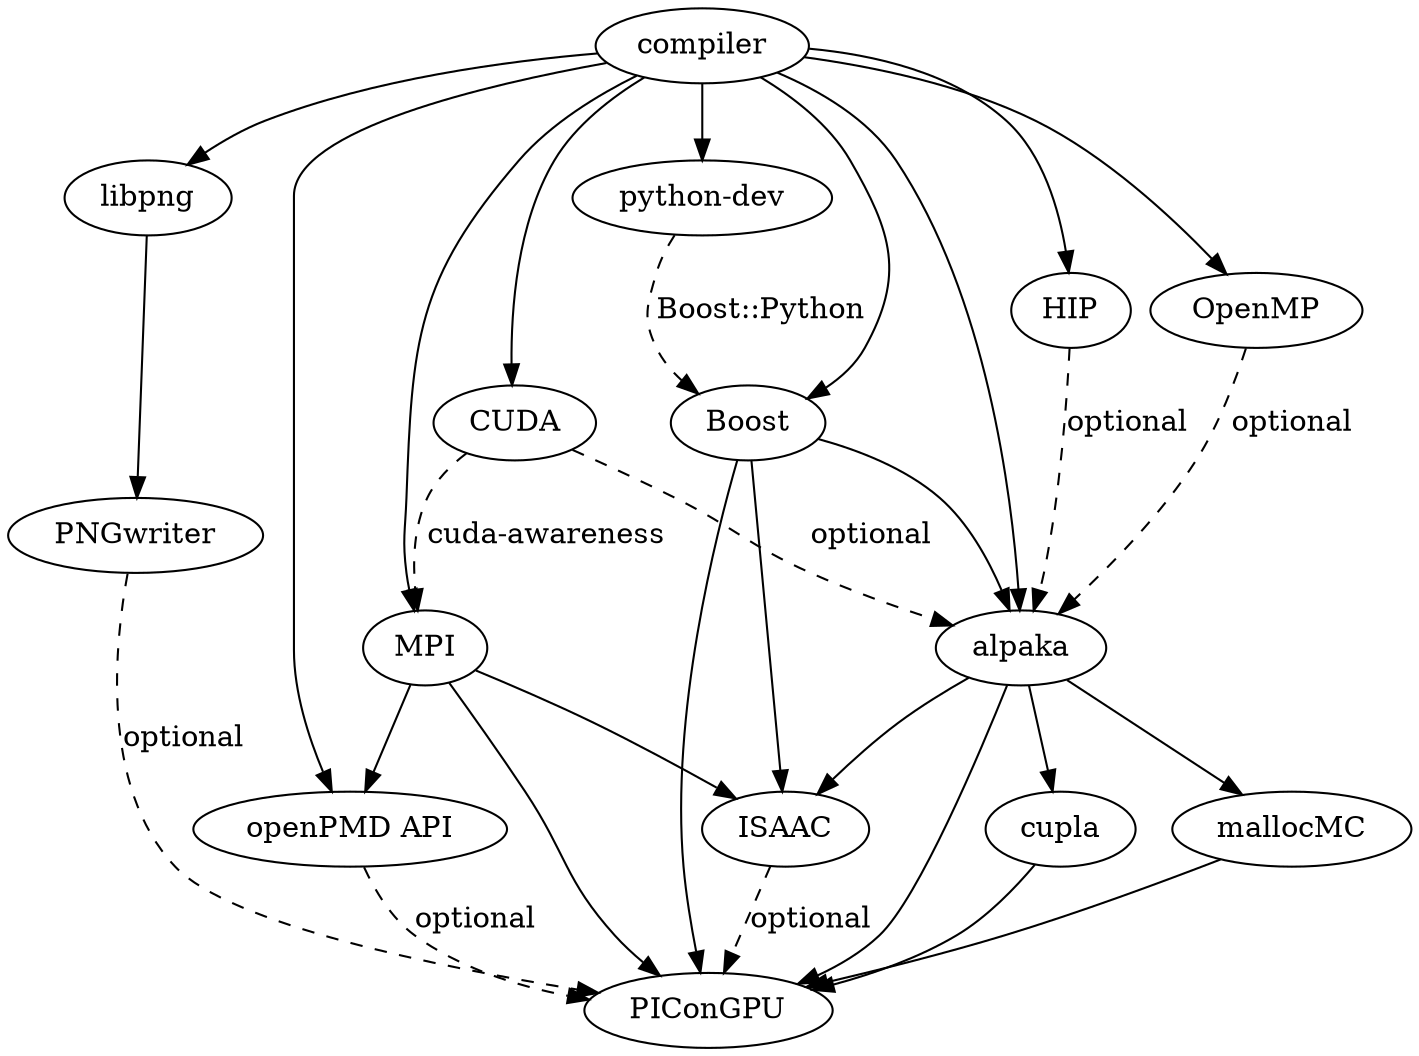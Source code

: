 /* Generate the output
 *
 * Debian: apt-get install libgraph-easy-perl
 * Command:
 *   graph-easy --input=libraryDependencies.dot --boxart > libraryDependencies.md
 *   graph-easy --input=libraryDependencies.dot --as_ascii > libraryDependencies.txt
 *   graph-easy --input=libraryDependencies.dot --svg > libraryDependencies.svg
 *   graph-easy --input=libraryDependencies.dot --png
 */

digraph PIConGPU {
    mpi [label="MPI"];
    compiler -> mpi;

    boost [label="Boost"];
    compiler -> boost;

    python [label="python-dev"];
    compiler -> python;
    python -> boost [style=dashed label="Boost::Python"];

    compiler -> libpng;
    libpng -> PNGwriter;

    compiler -> alpaka;
    boost -> alpaka;
    alpaka -> cupla;

    mallocmc [label="mallocMC"]
    alpaka -> mallocmc;

    isaac [label="ISAAC"]
    alpaka -> isaac;
    boost -> isaac;
    mpi -> isaac;

    cuda [label="CUDA"];
    compiler -> cuda;
    cuda -> alpaka [style=dashed label="optional"];
    cuda -> mpi [style=dashed label="cuda-awareness"];

    hip [label="HIP"];
    compiler -> hip;
    hip -> alpaka [style=dashed label="optional"];

    omp [label="OpenMP"];
    compiler -> omp;
    omp -> alpaka [style=dashed label="optional"];

    openpmd [label="openPMD API"];
    mpi -> openpmd;
    compiler -> openpmd;

    picongpu [label="PIConGPU"];
    alpaka -> picongpu;
    cupla -> picongpu;
    mpi -> picongpu;
    boost -> picongpu;
    mallocmc -> picongpu;
    isaac -> picongpu [style=dashed label="optional"];
    openpmd -> picongpu [style=dashed label="optional"];
    PNGwriter -> picongpu [style=dashed label="optional"];
}

